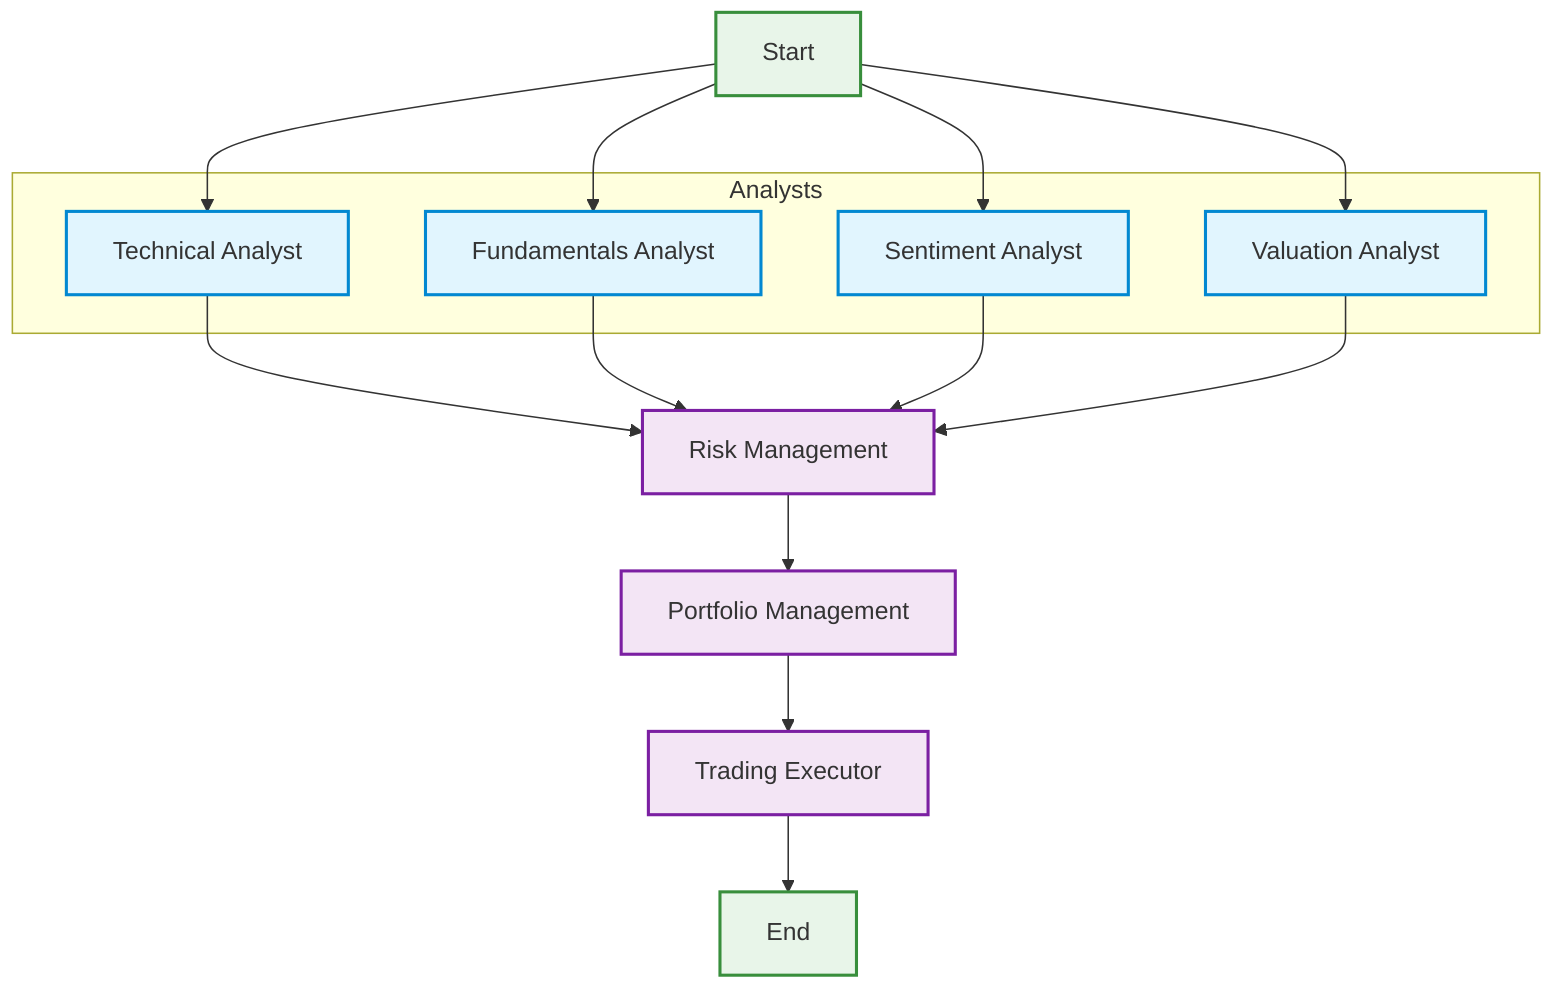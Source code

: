 graph TB
    %% Nodes
    Start[Start]
    subgraph Analysts
        TA[Technical Analyst]
        FA[Fundamentals Analyst]
        SA[Sentiment Analyst]
        VA[Valuation Analyst]
    end
    RM[Risk Management]
    PM[Portfolio Management]
    TE[Trading Executor]
    End[End]

    %% Flow
    Start --> TA
    Start --> FA
    Start --> SA
    Start --> VA

    %% Analyst Outputs
    TA --> RM
    FA --> RM
    SA --> RM
    VA --> RM

    %% Sequential Flow
    RM --> PM
    PM --> TE
    TE --> End

    %% Styling
    classDef default fill:#f9f9f9,stroke:#333,stroke-width:2px;
    classDef analysts fill:#e1f5fe,stroke:#0288d1,stroke-width:2px;
    classDef process fill:#f3e5f5,stroke:#7b1fa2,stroke-width:2px;
    classDef endpoint fill:#e8f5e9,stroke:#388e3c,stroke-width:2px;

    class TA,FA,SA,VA analysts;
    class RM,PM,TE process;
    class Start,End endpoint;